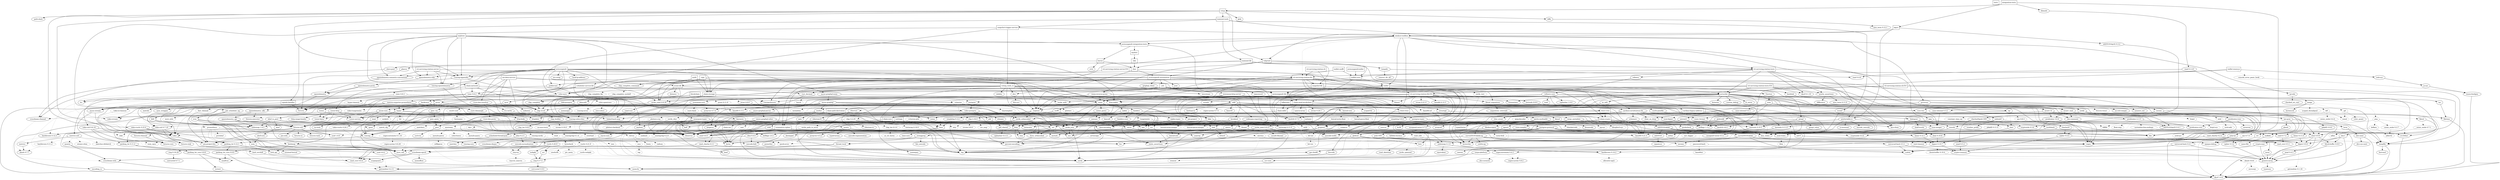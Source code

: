 digraph {
    0 [ label = "tests" shape = box]
    1 [ label = "catalyst-toolbox" shape = box]
    2 [ label = "chain-addr" shape = box]
    3 [ label = "chain-core" shape = box]
    4 [ label = "chain-ser" shape = box]
    5 [ label = "chain-crypto" shape = box]
    6 [ label = "typed-bytes" shape = box]
    7 [ label = "chain-impl-mockchain" shape = box]
    8 [ label = "cardano-legacy-address" shape = box]
    9 [ label = "chain-time" shape = box]
    10 [ label = "chain-vote" shape = box]
    11 [ label = "imhamt" shape = box]
    12 [ label = "sparse-array" shape = box]
    13 [ label = "chain-storage" shape = box]
    14 [ label = "jcli" shape = box]
    15 [ label = "jormungandr-lib" shape = box]
    16 [ label = "jormungandr-automation" shape = box]
    17 [ label = "jortestkit" shape = box]
    18 [ label = "jormungandr-integration-tests" shape = box]
    19 [ label = "hersir" shape = box]
    20 [ label = "thor" shape = box]
    21 [ label = "loki" shape = box]
    22 [ label = "mjolnir" shape = box]
    23 [ label = "snapshot-lib" shape = box]
    24 [ label = "symmetric-cipher" shape = box]
    25 [ label = "vit-servicing-station-lib" shape = box]
    26 [ label = "event-db" shape = box]
    27 [ label = "vit-servicing-station-tests" shape = box]
    28 [ label = "wallet" shape = box]
    29 [ label = "chain-path-derivation" shape = box]
    30 [ label = "hdkeygen" shape = box]
    31 [ label = "chain-network" shape = box]
    32 [ label = "jormungandrwallet" shape = box]
    33 [ label = "wallet-core" shape = box]
    34 [ label = "wallet-wasm-js" shape = box]
    35 [ label = "wallet-uniffi" shape = box]
    36 [ label = "jormungandr" shape = box]
    37 [ label = "explorer" shape = box]
    38 [ label = "settings" shape = box]
    39 [ label = "blockchain" shape = box]
    40 [ label = "vit-servicing-station-cli" shape = box]
    41 [ label = "vit-servicing-station-server" shape = box]
    42 [ label = "iapyx" shape = box]
    43 [ label = "valgrind" shape = box]
    44 [ label = "vitup" shape = box]
    45 [ label = "mainnet-lib" shape = box]
    46 [ label = "mainnet-tools" shape = box]
    47 [ label = "scheduler-service-lib" shape = box]
    48 [ label = "signals-handler" shape = box]
    49 [ label = "snapshot-trigger-service" shape = box]
    50 [ label = "voting_tools_rs" shape = box]
    51 [ label = "integration-tests" shape = box]
    52 [ label = "cat-data-service" shape = box]
    53 [ label = "audit" shape = box]
    54 [ label = "vit-servicing-station-cli-f10" shape = box]
    55 [ label = "vit-servicing-station-lib-f10" shape = box]
    56 [ label = "vit-servicing-station-server-f10" shape = box]
    57 [ label = "vit-servicing-station-tests-f10" shape = box]
    58 [ label = "sign" shape = box]
    59 [ label = "assert_fs" ]
    60 [ label = "bech32 0.8.1" ]
    61 [ label = "clap 4.4.8" ]
    62 [ label = "color-eyre" ]
    63 [ label = "csv" ]
    64 [ label = "fraction" ]
    65 [ label = "futures" ]
    66 [ label = "gag" ]
    67 [ label = "governor" ]
    68 [ label = "graphql_client" ]
    69 [ label = "hex" ]
    70 [ label = "image" ]
    71 [ label = "itertools 0.10.5" ]
    72 [ label = "once_cell" ]
    73 [ label = "qrcode" ]
    74 [ label = "quircs" ]
    75 [ label = "rand 0.8.5" ]
    76 [ label = "rand_chacha 0.3.1" ]
    77 [ label = "rayon" ]
    78 [ label = "regex" ]
    79 [ label = "reqwest" ]
    80 [ label = "rust_decimal" ]
    81 [ label = "serde" ]
    82 [ label = "serde_json" ]
    83 [ label = "serde_yaml 0.9.27" ]
    84 [ label = "sscanf" ]
    85 [ label = "thiserror" ]
    86 [ label = "time" ]
    87 [ label = "tokio" ]
    88 [ label = "tracing" ]
    89 [ label = "tracing-subscriber" ]
    90 [ label = "url" ]
    91 [ label = "cryptoxide 0.4.4" ]
    92 [ label = "proptest" ]
    93 [ label = "quickcheck" ]
    94 [ label = "curve25519-dalek-ng" ]
    95 [ label = "ed25519-bip32 0.4.1" ]
    96 [ label = "ed25519-dalek" ]
    97 [ label = "generic-array" ]
    98 [ label = "rand_core 0.6.4" ]
    99 [ label = "sha2 0.10.8" ]
    100 [ label = "lazy_static" ]
    101 [ label = "strum 0.24.1" ]
    102 [ label = "cbor_event" ]
    103 [ label = "base64 0.21.5" ]
    104 [ label = "const_format" ]
    105 [ label = "criterion" style = dashed]
    106 [ label = "data-pile" ]
    107 [ label = "sled" ]
    108 [ label = "tempfile" ]
    109 [ label = "base64 0.13.1" ]
    110 [ label = "bincode" ]
    111 [ label = "bytes" ]
    112 [ label = "clap_complete" ]
    113 [ label = "gtmpl" ]
    114 [ label = "rpassword" ]
    115 [ label = "serde_yaml 0.8.26" ]
    116 [ label = "http" ]
    117 [ label = "humantime" ]
    118 [ label = "parity-multiaddr" ]
    119 [ label = "serde_with" ]
    120 [ label = "assert_cmd" ]
    121 [ label = "bytesize" ]
    122 [ label = "custom_debug" ]
    123 [ label = "flate2" ]
    124 [ label = "fs_extra" ]
    125 [ label = "json" ]
    126 [ label = "keynesis" ]
    127 [ label = "log" ]
    128 [ label = "netstat2" ]
    129 [ label = "os_info" ]
    130 [ label = "poldercast" ]
    131 [ label = "predicates 2.1.5" ]
    132 [ label = "prost 0.9.0" ]
    133 [ label = "semver" ]
    134 [ label = "sysinfo" ]
    135 [ label = "tar" ]
    136 [ label = "tokio-stream" ]
    137 [ label = "tonic 0.6.2" ]
    138 [ label = "warp" ]
    139 [ label = "zip" ]
    140 [ label = "console" ]
    141 [ label = "dialoguer" ]
    142 [ label = "indicatif" ]
    143 [ label = "sha-1" ]
    144 [ label = "sha2 0.9.9" ]
    145 [ label = "bech32 0.7.3" ]
    146 [ label = "yaml-rust" ]
    147 [ label = "ctrlc" ]
    148 [ label = "slave-pool" ]
    149 [ label = "cocoon" ]
    150 [ label = "dirs" ]
    151 [ label = "serde_test" style = dashed]
    152 [ label = "zeroize" ]
    153 [ label = "diesel" ]
    154 [ label = "diesel_migrations" ]
    155 [ label = "dotenv" ]
    156 [ label = "http-zipkin" ]
    157 [ label = "notify" ]
    158 [ label = "r2d2" ]
    159 [ label = "simplelog 0.8.0" ]
    160 [ label = "tracing-futures" ]
    161 [ label = "bb8" ]
    162 [ label = "bb8-postgres" ]
    163 [ label = "chrono" ]
    164 [ label = "dotenvy" ]
    165 [ label = "tokio-postgres" ]
    166 [ label = "cfg-if 0.1.10" ]
    167 [ label = "dyn-clone" ]
    168 [ label = "fake" ]
    169 [ label = "hyper" ]
    170 [ label = "postgres" ]
    171 [ label = "pretty_assertions" ]
    172 [ label = "rand 0.7.3" ]
    173 [ label = "rand_core 0.5.1" ]
    174 [ label = "refinery" ]
    175 [ label = "hashlink" ]
    176 [ label = "http-body" ]
    177 [ label = "pin-project" ]
    178 [ label = "clear_on_drop" ]
    179 [ label = "console_error_panic_hook" style = dashed]
    180 [ label = "getrandom 0.2.11" ]
    181 [ label = "js-sys" ]
    182 [ label = "wasm-bindgen" ]
    183 [ label = "web-sys" ]
    184 [ label = "uniffi" ]
    185 [ label = "arc-swap" ]
    186 [ label = "jsonrpsee-core" ]
    187 [ label = "jsonrpsee-http-server" ]
    188 [ label = "linked-hash-map" ]
    189 [ label = "local-ip-address" ]
    190 [ label = "lru" ]
    191 [ label = "opentelemetry" ]
    192 [ label = "opentelemetry-otlp" ]
    193 [ label = "opentelemetry-semantic-conventions" ]
    194 [ label = "prometheus" style = dashed]
    195 [ label = "tokio-util 0.6.10" ]
    196 [ label = "tracing-appender" ]
    197 [ label = "tracing-opentelemetry" ]
    198 [ label = "trust-dns-resolver" ]
    199 [ label = "anyhow" ]
    200 [ label = "async-graphql" ]
    201 [ label = "async-graphql-warp" ]
    202 [ label = "futures-channel" ]
    203 [ label = "futures-util" ]
    204 [ label = "ed25519-bip32 0.3.2" ]
    205 [ label = "prettytable-rs" ]
    206 [ label = "warp-reverse-proxy" ]
    207 [ label = "diffy" ]
    208 [ label = "glob" ]
    209 [ label = "path-slash" ]
    210 [ label = "rustls 0.20.9" ]
    211 [ label = "rustls-pemfile" ]
    212 [ label = "tempdir" ]
    213 [ label = "tokio-rustls 0.23.4" ]
    214 [ label = "uuid 0.8.2" ]
    215 [ label = "walkdir" ]
    216 [ label = "cardano-serialization-lib" ]
    217 [ label = "pharos" ]
    218 [ label = "job_scheduler_ng" ]
    219 [ label = "num-traits" ]
    220 [ label = "uuid 1.6.0" ]
    221 [ label = "bytekind" ]
    222 [ label = "cddl" ]
    223 [ label = "ciborium" ]
    224 [ label = "dashmap" ]
    225 [ label = "microtype" ]
    226 [ label = "nonempty" ]
    227 [ label = "validity" ]
    228 [ label = "cfg-if 1.0.0" ]
    229 [ label = "libmath" ]
    230 [ label = "rand_chacha 0.2.2" ]
    231 [ label = "axum" ]
    232 [ label = "metrics" ]
    233 [ label = "metrics-exporter-prometheus" ]
    234 [ label = "tower-http" ]
    235 [ label = "clap_complete_command" ]
    236 [ label = "base64 0.12.3" ]
    237 [ label = "structopt" ]
    238 [ label = "itertools 0.9.0" ]
    239 [ label = "strum 0.21.0" ]
    240 [ label = "anstyle" ]
    241 [ label = "doc-comment" ]
    242 [ label = "globwalk" ]
    243 [ label = "predicates 3.0.4" ]
    244 [ label = "predicates-core" ]
    245 [ label = "predicates-tree" ]
    246 [ label = "clap_builder" ]
    247 [ label = "backtrace" ]
    248 [ label = "color-spantrace" style = dashed]
    249 [ label = "eyre" ]
    250 [ label = "indenter" ]
    251 [ label = "owo-colors" ]
    252 [ label = "tracing-error" style = dashed]
    253 [ label = "csv-core" ]
    254 [ label = "itoa" ]
    255 [ label = "ryu" ]
    256 [ label = "num" ]
    257 [ label = "futures-core" ]
    258 [ label = "futures-executor" ]
    259 [ label = "futures-io" ]
    260 [ label = "futures-sink" ]
    261 [ label = "futures-task" ]
    262 [ label = "filedescriptor" ]
    263 [ label = "futures-timer" style = dashed]
    264 [ label = "no-std-compat" ]
    265 [ label = "nonzero_ext" ]
    266 [ label = "parking_lot 0.12.1" ]
    267 [ label = "smallvec" ]
    268 [ label = "bytemuck" ]
    269 [ label = "byteorder" ]
    270 [ label = "color_quant" ]
    271 [ label = "gif" style = dashed]
    272 [ label = "jpeg-decoder" style = dashed]
    273 [ label = "num-iter" ]
    274 [ label = "num-rational 0.3.2" ]
    275 [ label = "png" style = dashed]
    276 [ label = "scoped_threadpool" style = dashed]
    277 [ label = "tiff" style = dashed]
    278 [ label = "either" ]
    279 [ label = "checked_int_cast" ]
    280 [ label = "ppv-lite86" ]
    281 [ label = "rayon-core" ]
    282 [ label = "aho-corasick" ]
    283 [ label = "memchr" ]
    284 [ label = "regex-automata 0.4.3" ]
    285 [ label = "regex-syntax 0.8.2" ]
    286 [ label = "serde_urlencoded" ]
    287 [ label = "tower-service" ]
    288 [ label = "arrayvec 0.7.4" ]
    289 [ label = "borsh" style = dashed]
    290 [ label = "rkyv" style = dashed]
    291 [ label = "indexmap 2.1.0" ]
    292 [ label = "unsafe-libyaml" ]
    293 [ label = "deranged" ]
    294 [ label = "powerfmt" ]
    295 [ label = "time-core" ]
    296 [ label = "mio" style = dashed]
    297 [ label = "num_cpus" style = dashed]
    298 [ label = "pin-project-lite" ]
    299 [ label = "tracing-core" ]
    300 [ label = "matchers" style = dashed]
    301 [ label = "nu-ansi-term" style = dashed]
    302 [ label = "sharded-slab" style = dashed]
    303 [ label = "thread_local" ]
    304 [ label = "tracing-log 0.2.0" style = dashed]
    305 [ label = "tracing-serde" style = dashed]
    306 [ label = "form_urlencoded" ]
    307 [ label = "idna 0.4.0" ]
    308 [ label = "percent-encoding" ]
    309 [ label = "bit-set" style = dashed]
    310 [ label = "bit-vec" style = dashed]
    311 [ label = "bitflags 2.4.1" ]
    312 [ label = "rand_xorshift" ]
    313 [ label = "rusty-fork" style = dashed]
    314 [ label = "unarray" ]
    315 [ label = "env_logger" style = dashed]
    316 [ label = "digest 0.9.0" ]
    317 [ label = "subtle-ng" ]
    318 [ label = "curve25519-dalek" ]
    319 [ label = "ed25519" ]
    320 [ label = "typenum" ]
    321 [ label = "digest 0.10.7" ]
    322 [ label = "atty" style = dashed]
    323 [ label = "cast" style = dashed]
    324 [ label = "clap 2.34.0" ]
    325 [ label = "criterion-plot" style = dashed]
    326 [ label = "oorandom" style = dashed]
    327 [ label = "plotters" style = dashed]
    328 [ label = "serde_cbor" style = dashed]
    329 [ label = "tinytemplate" style = dashed]
    330 [ label = "memmap2" ]
    331 [ label = "crc32fast" ]
    332 [ label = "crossbeam-epoch" ]
    333 [ label = "crossbeam-utils" ]
    334 [ label = "fxhash" ]
    335 [ label = "libc" ]
    336 [ label = "parking_lot 0.11.2" ]
    337 [ label = "fastrand" ]
    338 [ label = "gtmpl_value" ]
    339 [ label = "indexmap 1.9.3" ]
    340 [ label = "fnv" ]
    341 [ label = "arrayref" ]
    342 [ label = "bs58" ]
    343 [ label = "data-encoding" ]
    344 [ label = "multihash" ]
    345 [ label = "static_assertions" ]
    346 [ label = "unsigned-varint 0.7.2" ]
    347 [ label = "bstr" ]
    348 [ label = "wait-timeout" ]
    349 [ label = "miniz_oxide 0.7.1" style = dashed]
    350 [ label = "cryptoxide 0.3.6" ]
    351 [ label = "bitflags 1.3.2" ]
    352 [ label = "difflib" style = dashed]
    353 [ label = "float-cmp" style = dashed]
    354 [ label = "normalize-line-endings" style = dashed]
    355 [ label = "filetime" ]
    356 [ label = "tokio-util 0.7.10" ]
    357 [ label = "async-stream" ]
    358 [ label = "h2" style = dashed]
    359 [ label = "hyper-timeout" style = dashed]
    360 [ label = "tower" ]
    361 [ label = "tower-layer" ]
    362 [ label = "headers" ]
    363 [ label = "mime" ]
    364 [ label = "mime_guess" ]
    365 [ label = "multer" ]
    366 [ label = "scoped-tls" ]
    367 [ label = "tokio-rustls 0.24.1" style = dashed]
    368 [ label = "tokio-tungstenite" style = dashed]
    369 [ label = "aes 0.8.3" style = dashed]
    370 [ label = "bzip2" style = dashed]
    371 [ label = "constant_time_eq" style = dashed]
    372 [ label = "hmac 0.12.1" ]
    373 [ label = "pbkdf2 0.11.0" style = dashed]
    374 [ label = "sha1" ]
    375 [ label = "zstd" style = dashed]
    376 [ label = "unicode-width" ]
    377 [ label = "shell-words" ]
    378 [ label = "number_prefix" ]
    379 [ label = "block-buffer 0.9.0" ]
    380 [ label = "opaque-debug" ]
    381 [ label = "crossbeam-channel" ]
    382 [ label = "aes-gcm" ]
    383 [ label = "chacha20poly1305" ]
    384 [ label = "hmac 0.11.0" ]
    385 [ label = "pbkdf2 0.9.0" ]
    386 [ label = "dirs-sys" ]
    387 [ label = "libsqlite3-sys" style = dashed]
    388 [ label = "pq-sys" style = dashed]
    389 [ label = "migrations_internals" ]
    390 [ label = "zipkin" ]
    391 [ label = "scheduled-thread-pool" ]
    392 [ label = "termcolor" ]
    393 [ label = "fallible-iterator" ]
    394 [ label = "phf" ]
    395 [ label = "postgres-protocol" ]
    396 [ label = "postgres-types" ]
    397 [ label = "whoami" ]
    398 [ label = "deunicode" ]
    399 [ label = "url-escape" style = dashed]
    400 [ label = "httparse" ]
    401 [ label = "httpdate" ]
    402 [ label = "socket2" style = dashed]
    403 [ label = "want" ]
    404 [ label = "ansi_term 0.11.0" ]
    405 [ label = "difference" ]
    406 [ label = "getrandom 0.1.16" style = dashed]
    407 [ label = "refinery-core" ]
    408 [ label = "hashbrown 0.14.2" ]
    409 [ label = "camino" ]
    410 [ label = "cargo_metadata" ]
    411 [ label = "beef" ]
    412 [ label = "jsonrpsee-types" ]
    413 [ label = "rustc-hash" style = dashed]
    414 [ label = "globset" ]
    415 [ label = "unicase" ]
    416 [ label = "hashbrown 0.12.3" ]
    417 [ label = "opentelemetry_api" ]
    418 [ label = "opentelemetry_sdk" ]
    419 [ label = "opentelemetry-proto" ]
    420 [ label = "prost 0.11.9" style = dashed]
    421 [ label = "tonic 0.8.3" style = dashed]
    422 [ label = "protobuf" style = dashed]
    423 [ label = "slab" style = dashed]
    424 [ label = "tracing-log 0.1.4" style = dashed]
    425 [ label = "lru-cache" ]
    426 [ label = "resolv-conf" style = dashed]
    427 [ label = "trust-dns-proto" ]
    428 [ label = "async-graphql-parser" ]
    429 [ label = "async-graphql-value" ]
    430 [ label = "fast_chemail" style = dashed]
    431 [ label = "pin-utils" ]
    432 [ label = "encode_unicode" ]
    433 [ label = "is-terminal" ]
    434 [ label = "term" ]
    435 [ label = "ansi_term 0.12.1" ]
    436 [ label = "ring 0.16.20" ]
    437 [ label = "sct" ]
    438 [ label = "webpki" ]
    439 [ label = "rand 0.4.6" ]
    440 [ label = "remove_dir_all" ]
    441 [ label = "same-file" ]
    442 [ label = "num-bigint" ]
    443 [ label = "num-integer" ]
    444 [ label = "schemars" ]
    445 [ label = "cron" ]
    446 [ label = "libm" style = dashed]
    447 [ label = "abnf_to_pest" ]
    448 [ label = "base16" ]
    449 [ label = "base64-url" style = dashed]
    450 [ label = "clap 3.2.25" style = dashed]
    451 [ label = "codespan-reporting" ]
    452 [ label = "hexf-parse" ]
    453 [ label = "itertools 0.11.0" ]
    454 [ label = "lexical-core" ]
    455 [ label = "pest_meta" ]
    456 [ label = "pest_vm" ]
    457 [ label = "regex-syntax 0.7.5" style = dashed]
    458 [ label = "simplelog 0.12.1" ]
    459 [ label = "uriparse" style = dashed]
    460 [ label = "ciborium-io" ]
    461 [ label = "ciborium-ll" ]
    462 [ label = "lock_api" ]
    463 [ label = "parking_lot_core 0.9.9" ]
    464 [ label = "secrecy" style = dashed]
    465 [ label = "rand 0.3.23" ]
    466 [ label = "axum-core" ]
    467 [ label = "matchit" ]
    468 [ label = "serde_path_to_error" style = dashed]
    469 [ label = "sync_wrapper" ]
    470 [ label = "ahash 0.7.7" ]
    471 [ label = "ipnet" ]
    472 [ label = "metrics-util" ]
    473 [ label = "quanta" ]
    474 [ label = "http-range-header" ]
    475 [ label = "clap_complete_fig" style = dashed]
    476 [ label = "clap_complete_nushell" style = dashed]
    477 [ label = "ignore" ]
    478 [ label = "termtree" ]
    479 [ label = "anstream" style = dashed]
    480 [ label = "clap_lex 0.6.0" ]
    481 [ label = "strsim 0.10.0" style = dashed]
    482 [ label = "rustc-demangle" ]
    483 [ label = "num-complex" ]
    484 [ label = "num-rational 0.4.1" ]
    485 [ label = "weezl" style = dashed]
    486 [ label = "deflate" style = dashed]
    487 [ label = "miniz_oxide 0.3.7" style = dashed]
    488 [ label = "miniz_oxide 0.4.4" style = dashed]
    489 [ label = "crossbeam-deque" ]
    490 [ label = "bitvec" style = dashed]
    491 [ label = "bytecheck" style = dashed]
    492 [ label = "ptr_meta" style = dashed]
    493 [ label = "rend" style = dashed]
    494 [ label = "seahash" style = dashed]
    495 [ label = "tinyvec" ]
    496 [ label = "equivalent" ]
    497 [ label = "regex-automata 0.1.10" style = dashed]
    498 [ label = "overload" style = dashed]
    499 [ label = "unicode-bidi" ]
    500 [ label = "unicode-normalization" ]
    501 [ label = "quick-error" style = dashed]
    502 [ label = "subtle" ]
    503 [ label = "signature" ]
    504 [ label = "block-buffer 0.10.4" style = dashed]
    505 [ label = "crypto-common" ]
    506 [ label = "strsim 0.8.0" style = dashed]
    507 [ label = "textwrap 0.11.0" ]
    508 [ label = "vec_map" style = dashed]
    509 [ label = "plotters-backend" style = dashed]
    510 [ label = "plotters-svg" style = dashed]
    511 [ label = "half" ]
    512 [ label = "memoffset" ]
    513 [ label = "scopeguard" ]
    514 [ label = "instant" ]
    515 [ label = "parking_lot_core 0.8.6" ]
    516 [ label = "unsigned-varint 0.5.1" ]
    517 [ label = "adler" style = dashed]
    518 [ label = "tokio-io-timeout" style = dashed]
    519 [ label = "headers-core" ]
    520 [ label = "encoding_rs" ]
    521 [ label = "spin" ]
    522 [ label = "rustls 0.21.9" style = dashed]
    523 [ label = "tungstenite" style = dashed]
    524 [ label = "cipher 0.4.4" ]
    525 [ label = "bzip2-sys" style = dashed]
    526 [ label = "password-hash" style = dashed]
    527 [ label = "zstd-safe" style = dashed]
    528 [ label = "aead 0.4.3" ]
    529 [ label = "aes 0.7.5" style = dashed]
    530 [ label = "cipher 0.3.0" ]
    531 [ label = "ctr" ]
    532 [ label = "ghash" ]
    533 [ label = "aead 0.5.2" ]
    534 [ label = "chacha20" ]
    535 [ label = "poly1305" ]
    536 [ label = "crypto-mac" ]
    537 [ label = "lazycell" ]
    538 [ label = "zipkin-types" ]
    539 [ label = "phf_shared" ]
    540 [ label = "md-5" ]
    541 [ label = "stringprep" ]
    542 [ label = "try-lock" ]
    543 [ label = "siphasher 1.0.0" ]
    544 [ label = "toml" ]
    545 [ label = "ahash 0.8.6" style = dashed]
    546 [ label = "allocator-api2" style = dashed]
    547 [ label = "cargo-platform" ]
    548 [ label = "hostname" style = dashed]
    549 [ label = "idna 0.2.3" ]
    550 [ label = "pest" ]
    551 [ label = "ascii_utils" style = dashed]
    552 [ label = "dirs-next" ]
    553 [ label = "untrusted 0.7.1" ]
    554 [ label = "ring 0.17.5" ]
    555 [ label = "untrusted 0.9.0" ]
    556 [ label = "nom" ]
    557 [ label = "abnf" ]
    558 [ label = "pretty" ]
    559 [ label = "clap_lex 0.2.4" style = dashed]
    560 [ label = "textwrap 0.16.0" style = dashed]
    561 [ label = "lexical-parse-float" style = dashed]
    562 [ label = "lexical-parse-integer" style = dashed]
    563 [ label = "lexical-util" ]
    564 [ label = "lexical-write-float" style = dashed]
    565 [ label = "lexical-write-integer" style = dashed]
    566 [ label = "atomic-shim" style = dashed]
    567 [ label = "hashbrown 0.11.2" style = dashed]
    568 [ label = "sketches-ddsketch" style = dashed]
    569 [ label = "anstyle-parse" style = dashed]
    570 [ label = "anstyle-query" style = dashed]
    571 [ label = "colorchoice" style = dashed]
    572 [ label = "utf8parse" style = dashed]
    573 [ label = "adler32" style = dashed]
    574 [ label = "funty" style = dashed]
    575 [ label = "radium" style = dashed]
    576 [ label = "tap" style = dashed]
    577 [ label = "wyz" style = dashed]
    578 [ label = "simdutf8" style = dashed]
    579 [ label = "tinyvec_macros" style = dashed]
    580 [ label = "regex-syntax 0.6.29" style = dashed]
    581 [ label = "rustls-webpki" style = dashed]
    582 [ label = "utf-8" style = dashed]
    583 [ label = "inout" ]
    584 [ label = "base64ct" style = dashed]
    585 [ label = "zstd-sys" style = dashed]
    586 [ label = "polyval" ]
    587 [ label = "universal-hash 0.5.1" ]
    588 [ label = "siphasher 0.3.11" ]
    589 [ label = "finl_unicode" ]
    590 [ label = "serde_spanned" ]
    591 [ label = "toml_datetime" ]
    592 [ label = "toml_edit" style = dashed]
    593 [ label = "zerocopy" style = dashed]
    594 [ label = "match_cfg" style = dashed]
    595 [ label = "matches" ]
    596 [ label = "ucd-trie" ]
    597 [ label = "dirs-sys-next" ]
    598 [ label = "minimal-lexical" ]
    599 [ label = "abnf-core" ]
    600 [ label = "arrayvec 0.5.2" ]
    601 [ label = "typed-arena" ]
    602 [ label = "unicode-segmentation" ]
    603 [ label = "os_str_bytes" style = dashed]
    604 [ label = "universal-hash 0.4.1" ]
    605 [ label = "winnow" style = dashed]
    1 -> 62 [ ]
    1 -> 66 [ ]
    1 -> 67 [ ]
    1 -> 18 [ ]
    1 -> 73 [ ]
    1 -> 74 [ ]
    1 -> 84 [ ]
    1 -> 24 [ ]
    1 -> 25 [ style = dotted]
    1 -> 28 [ ]
    2 -> 3 [ ]
    2 -> 5 [ ]
    3 -> 4 [ ]
    4 -> 85 [ ]
    5 -> 60 [ ]
    5 -> 94 [ ]
    5 -> 95 [ ]
    5 -> 96 [ ]
    5 -> 69 [ ]
    5 -> 92 [ style = dotted]
    5 -> 93 [ style = dotted]
    5 -> 77 [ ]
    5 -> 99 [ ]
    5 -> 6 [ ]
    7 -> 8 [ ]
    7 -> 2 [ ]
    7 -> 9 [ ]
    7 -> 10 [ ]
    7 -> 11 [ ]
    7 -> 12 [ ]
    7 -> 101 [ ]
    7 -> 88 [ ]
    8 -> 102 [ ]
    8 -> 95 [ ]
    9 -> 3 [ ]
    9 -> 92 [ style = dotted]
    9 -> 93 [ style = dotted]
    10 -> 103 [ ]
    10 -> 3 [ ]
    10 -> 5 [ ]
    10 -> 104 [ ]
    11 -> 92 [ style = dotted]
    11 -> 85 [ ]
    13 -> 105 [ style = dotted]
    13 -> 106 [ ]
    13 -> 98 [ style = dotted]
    13 -> 107 [ ]
    13 -> 108 [ style = dotted]
    13 -> 85 [ ]
    14 -> 110 [ ]
    14 -> 112 [ ]
    14 -> 113 [ ]
    14 -> 15 [ ]
    14 -> 79 [ ]
    14 -> 114 [ ]
    14 -> 115 [ ]
    15 -> 7 [ ]
    15 -> 116 [ ]
    15 -> 117 [ ]
    15 -> 118 [ ]
    15 -> 119 [ ]
    16 -> 120 [ ]
    16 -> 13 [ ]
    16 -> 68 [ ]
    16 -> 14 [ ]
    16 -> 17 [ ]
    16 -> 125 [ ]
    16 -> 128 [ ]
    16 -> 130 [ ]
    16 -> 137 [ ]
    16 -> 89 [ ]
    17 -> 59 [ ]
    17 -> 109 [ ]
    17 -> 60 [ ]
    17 -> 121 [ ]
    17 -> 63 [ ]
    17 -> 122 [ ]
    17 -> 141 [ ]
    17 -> 124 [ ]
    17 -> 69 [ ]
    17 -> 117 [ ]
    17 -> 142 [ ]
    17 -> 129 [ ]
    17 -> 131 [ ]
    17 -> 79 [ ]
    17 -> 133 [ ]
    17 -> 115 [ ]
    17 -> 143 [ ]
    17 -> 144 [ ]
    17 -> 134 [ ]
    17 -> 135 [ ]
    17 -> 138 [ ]
    17 -> 139 [ ]
    18 -> 145 [ ]
    18 -> 19 [ ]
    18 -> 22 [ ]
    19 -> 147 [ ]
    19 -> 148 [ ]
    19 -> 20 [ ]
    20 -> 149 [ ]
    20 -> 150 [ ]
    20 -> 16 [ ]
    21 -> 20 [ ]
    22 -> 21 [ ]
    23 -> 64 [ ]
    23 -> 15 [ ]
    23 -> 79 [ ]
    23 -> 80 [ ]
    23 -> 151 [ style = dotted]
    23 -> 83 [ ]
    24 -> 91 [ ]
    24 -> 75 [ ]
    24 -> 85 [ ]
    24 -> 152 [ ]
    25 -> 61 [ ]
    25 -> 154 [ ]
    25 -> 155 [ ]
    25 -> 26 [ ]
    25 -> 156 [ ]
    25 -> 71 [ ]
    25 -> 157 [ ]
    25 -> 159 [ ]
    25 -> 23 [ ]
    25 -> 160 [ ]
    25 -> 89 [ ]
    25 -> 138 [ ]
    26 -> 162 [ ]
    26 -> 164 [ ]
    26 -> 80 [ ]
    26 -> 85 [ ]
    27 -> 120 [ ]
    27 -> 166 [ ]
    27 -> 167 [ ]
    27 -> 168 [ ]
    27 -> 17 [ ]
    27 -> 171 [ ]
    27 -> 174 [ ]
    27 -> 25 [ ]
    28 -> 175 [ ]
    28 -> 30 [ ]
    28 -> 71 [ ]
    28 -> 15 [ ]
    29 -> 85 [ ]
    30 -> 8 [ ]
    30 -> 2 [ ]
    30 -> 29 [ ]
    31 -> 5 [ ]
    31 -> 65 [ ]
    31 -> 85 [ ]
    31 -> 137 [ ]
    32 -> 33 [ ]
    33 -> 145 [ ]
    33 -> 24 [ ]
    33 -> 28 [ ]
    34 -> 178 [ ]
    34 -> 179 [ style = dotted]
    34 -> 33 [ ]
    34 -> 183 [ ]
    35 -> 184 [ ]
    35 -> 33 [ ]
    36 -> 185 [ ]
    36 -> 31 [ ]
    36 -> 13 [ ]
    36 -> 61 [ ]
    36 -> 156 [ ]
    36 -> 15 [ ]
    36 -> 187 [ ]
    36 -> 189 [ ]
    36 -> 192 [ ]
    36 -> 193 [ ]
    36 -> 130 [ ]
    36 -> 194 [ style = dotted]
    36 -> 79 [ ]
    36 -> 115 [ ]
    36 -> 196 [ ]
    36 -> 197 [ ]
    36 -> 198 [ ]
    36 -> 138 [ ]
    37 -> 199 [ ]
    37 -> 201 [ ]
    37 -> 31 [ ]
    37 -> 156 [ ]
    37 -> 18 [ ]
    37 -> 192 [ ]
    37 -> 193 [ ]
    37 -> 196 [ ]
    37 -> 197 [ ]
    38 -> 107 [ ]
    38 -> 85 [ ]
    39 -> 7 [ ]
    39 -> 190 [ ]
    40 -> 63 [ ]
    40 -> 25 [ ]
    41 -> 192 [ ]
    41 -> 193 [ ]
    41 -> 196 [ ]
    41 -> 197 [ ]
    41 -> 25 [ ]
    42 -> 1 [ ]
    42 -> 204 [ ]
    42 -> 205 [ ]
    42 -> 43 [ ]
    43 -> 16 [ ]
    43 -> 27 [ ]
    43 -> 33 [ ]
    43 -> 206 [ ]
    44 -> 207 [ ]
    44 -> 208 [ ]
    44 -> 46 [ ]
    44 -> 209 [ ]
    44 -> 213 [ ]
    44 -> 196 [ ]
    44 -> 214 [ ]
    44 -> 43 [ ]
    45 -> 216 [ ]
    45 -> 217 [ ]
    45 -> 23 [ ]
    45 -> 212 [ ]
    45 -> 20 [ ]
    46 -> 218 [ ]
    46 -> 45 [ ]
    46 -> 205 [ ]
    46 -> 49 [ ]
    46 -> 27 [ ]
    47 -> 163 [ ]
    47 -> 61 [ ]
    47 -> 65 [ ]
    47 -> 17 [ ]
    47 -> 220 [ ]
    48 -> 65 [ ]
    48 -> 87 [ ]
    49 -> 1 [ ]
    49 -> 47 [ ]
    49 -> 48 [ ]
    49 -> 50 [ ]
    50 -> 221 [ ]
    50 -> 216 [ ]
    50 -> 222 [ ]
    50 -> 61 [ ]
    50 -> 62 [ ]
    50 -> 224 [ ]
    50 -> 150 [ ]
    50 -> 225 [ ]
    50 -> 226 [ ]
    50 -> 92 [ ]
    50 -> 77 [ ]
    50 -> 80 [ ]
    50 -> 227 [ ]
    51 -> 42 [ ]
    51 -> 229 [ ]
    51 -> 230 [ ]
    51 -> 44 [ ]
    52 -> 231 [ ]
    52 -> 61 [ ]
    52 -> 26 [ ]
    52 -> 233 [ ]
    52 -> 119 [ ]
    52 -> 234 [ ]
    52 -> 89 [ ]
    53 -> 13 [ ]
    53 -> 235 [ ]
    53 -> 62 [ ]
    53 -> 115 [ ]
    53 -> 28 [ ]
    54 -> 63 [ ]
    54 -> 172 [ ]
    54 -> 108 [ ]
    54 -> 55 [ ]
    55 -> 236 [ ]
    55 -> 154 [ ]
    55 -> 155 [ ]
    55 -> 156 [ ]
    55 -> 238 [ ]
    55 -> 157 [ ]
    55 -> 159 [ ]
    55 -> 237 [ ]
    55 -> 239 [ ]
    55 -> 160 [ ]
    55 -> 89 [ ]
    55 -> 138 [ ]
    56 -> 196 [ ]
    56 -> 55 [ ]
    57 -> 120 [ ]
    57 -> 166 [ ]
    57 -> 7 [ ]
    57 -> 167 [ ]
    57 -> 168 [ ]
    57 -> 17 [ ]
    57 -> 171 [ ]
    57 -> 55 [ ]
    58 -> 13 [ ]
    58 -> 235 [ ]
    58 -> 62 [ ]
    58 -> 15 [ ]
    58 -> 79 [ ]
    58 -> 115 [ ]
    59 -> 241 [ ]
    59 -> 242 [ ]
    59 -> 243 [ ]
    59 -> 245 [ ]
    59 -> 108 [ ]
    61 -> 246 [ ]
    62 -> 247 [ ]
    62 -> 248 [ style = dotted]
    62 -> 249 [ ]
    63 -> 253 [ ]
    63 -> 254 [ ]
    63 -> 255 [ ]
    63 -> 81 [ ]
    64 -> 100 [ style = dotted]
    64 -> 256 [ ]
    65 -> 258 [ style = dotted]
    66 -> 262 [ ]
    66 -> 108 [ ]
    67 -> 65 [ style = dotted]
    67 -> 263 [ style = dotted]
    67 -> 264 [ ]
    67 -> 265 [ ]
    67 -> 266 [ ]
    67 -> 75 [ style = dotted]
    68 -> 82 [ ]
    70 -> 268 [ ]
    70 -> 271 [ style = dotted]
    70 -> 273 [ ]
    70 -> 274 [ ]
    70 -> 275 [ style = dotted]
    70 -> 276 [ style = dotted]
    70 -> 277 [ style = dotted]
    71 -> 278 [ ]
    73 -> 279 [ ]
    73 -> 70 [ style = dotted]
    74 -> 219 [ ]
    74 -> 85 [ ]
    75 -> 76 [ style = dotted]
    76 -> 280 [ ]
    76 -> 98 [ ]
    77 -> 278 [ ]
    77 -> 281 [ ]
    78 -> 284 [ ]
    79 -> 103 [ ]
    79 -> 203 [ ]
    79 -> 116 [ ]
    79 -> 82 [ style = dotted]
    79 -> 286 [ ]
    79 -> 287 [ ]
    79 -> 90 [ ]
    80 -> 288 [ ]
    80 -> 289 [ style = dotted]
    80 -> 170 [ style = dotted]
    80 -> 290 [ style = dotted]
    82 -> 254 [ ]
    82 -> 255 [ ]
    82 -> 81 [ ]
    83 -> 291 [ ]
    83 -> 254 [ ]
    83 -> 255 [ ]
    83 -> 81 [ ]
    83 -> 292 [ ]
    84 -> 104 [ ]
    84 -> 100 [ ]
    84 -> 78 [ ]
    86 -> 293 [ ]
    86 -> 254 [ style = dotted]
    86 -> 295 [ ]
    87 -> 111 [ style = dotted]
    87 -> 296 [ style = dotted]
    87 -> 297 [ style = dotted]
    87 -> 266 [ style = dotted]
    87 -> 298 [ ]
    88 -> 127 [ style = dotted]
    88 -> 298 [ ]
    88 -> 299 [ ]
    89 -> 300 [ style = dotted]
    89 -> 301 [ style = dotted]
    89 -> 78 [ style = dotted]
    89 -> 82 [ style = dotted]
    89 -> 302 [ style = dotted]
    89 -> 267 [ style = dotted]
    89 -> 303 [ style = dotted]
    89 -> 86 [ style = dotted]
    89 -> 88 [ style = dotted]
    89 -> 304 [ style = dotted]
    89 -> 305 [ style = dotted]
    90 -> 306 [ ]
    90 -> 307 [ ]
    90 -> 81 [ style = dotted]
    92 -> 309 [ style = dotted]
    92 -> 311 [ ]
    92 -> 100 [ style = dotted]
    92 -> 219 [ ]
    92 -> 75 [ ]
    92 -> 312 [ ]
    92 -> 285 [ style = dotted]
    92 -> 313 [ style = dotted]
    92 -> 314 [ ]
    93 -> 315 [ style = dotted]
    93 -> 172 [ ]
    94 -> 269 [ ]
    94 -> 316 [ ]
    94 -> 98 [ ]
    94 -> 317 [ ]
    94 -> 152 [ ]
    95 -> 91 [ ]
    96 -> 318 [ ]
    96 -> 319 [ ]
    96 -> 172 [ style = dotted]
    96 -> 81 [ style = dotted]
    96 -> 144 [ ]
    97 -> 320 [ ]
    98 -> 180 [ style = dotted]
    99 -> 321 [ ]
    105 -> 324 [ style = dashed]
    105 -> 325 [ style = dashed]
    105 -> 63 [ style = dashed]
    105 -> 65 [ style = dotted]
    105 -> 100 [ style = dashed]
    105 -> 326 [ style = dashed]
    105 -> 327 [ style = dashed]
    105 -> 77 [ style = dashed]
    105 -> 78 [ style = dashed]
    105 -> 328 [ style = dashed]
    105 -> 329 [ style = dashed]
    105 -> 87 [ style = dotted]
    105 -> 215 [ style = dashed]
    106 -> 330 [ ]
    107 -> 331 [ ]
    107 -> 332 [ ]
    107 -> 334 [ ]
    107 -> 335 [ ]
    107 -> 127 [ ]
    107 -> 336 [ ]
    108 -> 228 [ ]
    108 -> 337 [ ]
    110 -> 81 [ ]
    111 -> 81 [ style = dotted]
    112 -> 61 [ ]
    113 -> 338 [ ]
    113 -> 71 [ ]
    113 -> 100 [ ]
    113 -> 308 [ ]
    114 -> 82 [ ]
    115 -> 339 [ ]
    115 -> 255 [ ]
    115 -> 146 [ ]
    116 -> 111 [ ]
    116 -> 340 [ ]
    116 -> 254 [ ]
    118 -> 341 [ ]
    118 -> 342 [ ]
    118 -> 269 [ ]
    118 -> 343 [ ]
    118 -> 344 [ ]
    118 -> 345 [ ]
    118 -> 346 [ ]
    118 -> 90 [ style = dotted]
    119 -> 109 [ style = dotted]
    119 -> 163 [ style = dotted]
    119 -> 69 [ style = dotted]
    119 -> 339 [ style = dotted]
    119 -> 82 [ style = dotted]
    119 -> 86 [ style = dotted]
    120 -> 347 [ ]
    120 -> 241 [ ]
    120 -> 243 [ ]
    120 -> 245 [ ]
    120 -> 348 [ ]
    123 -> 331 [ ]
    123 -> 349 [ style = dotted]
    126 -> 350 [ ]
    126 -> 69 [ ]
    126 -> 76 [ ]
    126 -> 85 [ ]
    127 -> 81 [ style = dotted]
    128 -> 351 [ ]
    128 -> 335 [ ]
    128 -> 85 [ ]
    129 -> 127 [ ]
    130 -> 126 [ ]
    130 -> 190 [ ]
    131 -> 352 [ style = dotted]
    131 -> 353 [ style = dotted]
    131 -> 71 [ ]
    131 -> 354 [ style = dotted]
    131 -> 244 [ ]
    131 -> 78 [ style = dotted]
    132 -> 111 [ ]
    133 -> 81 [ style = dotted]
    134 -> 77 [ style = dotted]
    135 -> 355 [ ]
    136 -> 356 [ style = dotted]
    137 -> 357 [ ]
    137 -> 109 [ ]
    137 -> 359 [ style = dotted]
    137 -> 308 [ ]
    137 -> 132 [ style = dotted]
    137 -> 136 [ ]
    137 -> 195 [ ]
    137 -> 360 [ style = dotted]
    137 -> 160 [ style = dotted]
    138 -> 362 [ ]
    138 -> 169 [ ]
    138 -> 364 [ ]
    138 -> 365 [ style = dotted]
    138 -> 177 [ ]
    138 -> 211 [ ]
    138 -> 366 [ ]
    138 -> 82 [ ]
    138 -> 286 [ ]
    138 -> 367 [ style = dotted]
    138 -> 136 [ ]
    138 -> 368 [ style = dotted]
    139 -> 369 [ style = dotted]
    139 -> 269 [ ]
    139 -> 370 [ style = dotted]
    139 -> 371 [ style = dotted]
    139 -> 123 [ style = dotted]
    139 -> 373 [ style = dotted]
    139 -> 374 [ style = dotted]
    139 -> 86 [ style = dotted]
    139 -> 375 [ style = dotted]
    140 -> 100 [ ]
    140 -> 335 [ ]
    140 -> 376 [ style = dotted]
    141 -> 140 [ ]
    141 -> 377 [ ]
    141 -> 108 [ style = dotted]
    141 -> 152 [ style = dotted]
    142 -> 140 [ ]
    142 -> 378 [ ]
    142 -> 78 [ ]
    143 -> 379 [ ]
    143 -> 228 [ ]
    143 -> 316 [ ]
    143 -> 380 [ ]
    144 -> 379 [ ]
    144 -> 228 [ ]
    144 -> 316 [ ]
    144 -> 380 [ ]
    146 -> 188 [ ]
    148 -> 381 [ ]
    149 -> 382 [ ]
    149 -> 383 [ ]
    149 -> 385 [ ]
    149 -> 75 [ ]
    150 -> 386 [ ]
    151 -> 81 [ style = dashed]
    153 -> 351 [ style = dotted]
    153 -> 269 [ ]
    153 -> 163 [ style = dotted]
    153 -> 387 [ style = dotted]
    153 -> 388 [ style = dotted]
    153 -> 158 [ style = dotted]
    153 -> 82 [ style = dotted]
    154 -> 389 [ ]
    156 -> 116 [ ]
    156 -> 390 [ ]
    157 -> 351 [ ]
    157 -> 381 [ style = dotted]
    157 -> 355 [ ]
    157 -> 335 [ ]
    157 -> 215 [ ]
    158 -> 127 [ ]
    158 -> 391 [ ]
    159 -> 163 [ ]
    159 -> 127 [ ]
    159 -> 392 [ style = dotted]
    160 -> 177 [ style = dotted]
    160 -> 88 [ ]
    161 -> 203 [ ]
    161 -> 87 [ ]
    162 -> 161 [ ]
    162 -> 165 [ ]
    163 -> 219 [ ]
    163 -> 81 [ style = dotted]
    165 -> 203 [ ]
    165 -> 308 [ ]
    165 -> 394 [ ]
    165 -> 396 [ ]
    165 -> 356 [ ]
    165 -> 397 [ ]
    168 -> 163 [ style = dotted]
    168 -> 398 [ ]
    168 -> 116 [ style = dotted]
    168 -> 75 [ ]
    168 -> 399 [ style = dotted]
    169 -> 358 [ style = dotted]
    169 -> 176 [ ]
    169 -> 400 [ ]
    169 -> 401 [ ]
    169 -> 402 [ style = dotted]
    169 -> 287 [ ]
    169 -> 403 [ ]
    170 -> 165 [ ]
    171 -> 404 [ ]
    171 -> 405 [ ]
    172 -> 173 [ ]
    173 -> 406 [ style = dotted]
    174 -> 407 [ ]
    175 -> 408 [ ]
    176 -> 116 [ ]
    176 -> 298 [ ]
    179 -> 182 [ style = dashed]
    180 -> 228 [ ]
    181 -> 182 [ ]
    182 -> 228 [ ]
    183 -> 181 [ ]
    184 -> 199 [ ]
    184 -> 111 [ ]
    184 -> 410 [ ]
    184 -> 127 [ ]
    184 -> 72 [ ]
    184 -> 345 [ ]
    186 -> 288 [ style = dotted]
    186 -> 169 [ style = dotted]
    186 -> 412 [ ]
    186 -> 75 [ style = dotted]
    186 -> 413 [ style = dotted]
    187 -> 414 [ ]
    187 -> 186 [ ]
    187 -> 100 [ ]
    187 -> 415 [ ]
    189 -> 85 [ ]
    190 -> 416 [ style = dotted]
    191 -> 418 [ ]
    192 -> 419 [ ]
    193 -> 191 [ ]
    194 -> 340 [ style = dashed]
    194 -> 100 [ style = dashed]
    194 -> 283 [ style = dashed]
    194 -> 266 [ style = dashed]
    194 -> 422 [ style = dotted]
    194 -> 85 [ style = dashed]
    195 -> 257 [ ]
    195 -> 260 [ ]
    195 -> 423 [ style = dotted]
    195 -> 87 [ ]
    196 -> 381 [ ]
    196 -> 85 [ ]
    196 -> 89 [ ]
    197 -> 191 [ ]
    197 -> 424 [ style = dotted]
    197 -> 89 [ ]
    198 -> 425 [ ]
    198 -> 426 [ style = dotted]
    198 -> 427 [ ]
    200 -> 428 [ ]
    200 -> 357 [ ]
    200 -> 109 [ ]
    200 -> 430 [ style = dotted]
    200 -> 365 [ ]
    200 -> 219 [ ]
    200 -> 72 [ ]
    200 -> 78 [ ]
    200 -> 286 [ ]
    200 -> 345 [ ]
    200 -> 108 [ ]
    201 -> 200 [ ]
    201 -> 138 [ ]
    202 -> 257 [ ]
    202 -> 260 [ style = dotted]
    203 -> 202 [ style = dotted]
    203 -> 259 [ style = dotted]
    203 -> 261 [ ]
    203 -> 283 [ style = dotted]
    203 -> 298 [ ]
    203 -> 431 [ ]
    203 -> 423 [ style = dotted]
    204 -> 350 [ ]
    205 -> 63 [ style = dotted]
    205 -> 432 [ ]
    205 -> 433 [ ]
    205 -> 100 [ ]
    205 -> 434 [ ]
    205 -> 376 [ ]
    206 -> 100 [ ]
    206 -> 79 [ ]
    206 -> 138 [ ]
    207 -> 435 [ ]
    210 -> 127 [ style = dotted]
    210 -> 436 [ ]
    210 -> 437 [ ]
    210 -> 438 [ ]
    211 -> 103 [ ]
    212 -> 439 [ ]
    212 -> 440 [ ]
    213 -> 210 [ ]
    213 -> 87 [ ]
    214 -> 180 [ style = dotted]
    214 -> 81 [ style = dotted]
    215 -> 441 [ ]
    216 -> 145 [ ]
    216 -> 102 [ ]
    216 -> 178 [ ]
    216 -> 95 [ ]
    216 -> 69 [ ]
    216 -> 71 [ ]
    216 -> 188 [ ]
    216 -> 442 [ ]
    216 -> 75 [ ]
    216 -> 444 [ ]
    216 -> 144 [ ]
    217 -> 65 [ ]
    218 -> 445 [ ]
    218 -> 220 [ ]
    219 -> 446 [ style = dotted]
    220 -> 180 [ style = dotted]
    220 -> 81 [ style = dotted]
    221 -> 69 [ style = dotted]
    221 -> 81 [ ]
    221 -> 314 [ ]
    222 -> 447 [ ]
    222 -> 448 [ ]
    222 -> 449 [ style = dotted]
    222 -> 163 [ style = dotted]
    222 -> 223 [ style = dotted]
    222 -> 450 [ style = dotted]
    222 -> 451 [ ]
    222 -> 343 [ ]
    222 -> 452 [ ]
    222 -> 453 [ ]
    222 -> 454 [ ]
    222 -> 456 [ ]
    222 -> 78 [ ]
    222 -> 457 [ style = dotted]
    222 -> 82 [ style = dotted]
    222 -> 458 [ ]
    222 -> 459 [ style = dotted]
    223 -> 461 [ ]
    223 -> 81 [ ]
    224 -> 408 [ ]
    224 -> 462 [ ]
    224 -> 72 [ ]
    224 -> 463 [ ]
    225 -> 464 [ style = dotted]
    226 -> 81 [ style = dotted]
    229 -> 465 [ ]
    230 -> 280 [ ]
    230 -> 173 [ ]
    231 -> 466 [ ]
    231 -> 351 [ ]
    231 -> 169 [ ]
    231 -> 467 [ ]
    231 -> 82 [ style = dotted]
    231 -> 468 [ style = dotted]
    231 -> 286 [ style = dotted]
    231 -> 469 [ ]
    231 -> 360 [ ]
    232 -> 470 [ ]
    233 -> 169 [ style = dotted]
    233 -> 339 [ ]
    233 -> 471 [ style = dotted]
    233 -> 472 [ ]
    233 -> 85 [ ]
    234 -> 311 [ ]
    234 -> 203 [ ]
    234 -> 176 [ ]
    234 -> 474 [ ]
    234 -> 361 [ ]
    234 -> 287 [ ]
    235 -> 475 [ style = dotted]
    235 -> 476 [ style = dotted]
    237 -> 324 [ ]
    237 -> 100 [ ]
    238 -> 278 [ ]
    242 -> 351 [ ]
    242 -> 477 [ ]
    243 -> 240 [ ]
    243 -> 352 [ style = dotted]
    243 -> 453 [ ]
    243 -> 244 [ ]
    245 -> 244 [ ]
    245 -> 478 [ ]
    246 -> 479 [ style = dotted]
    246 -> 480 [ ]
    246 -> 481 [ style = dotted]
    247 -> 228 [ ]
    247 -> 482 [ ]
    248 -> 251 [ style = dashed]
    248 -> 252 [ style = dashed]
    249 -> 250 [ ]
    249 -> 72 [ ]
    252 -> 89 [ style = dashed]
    253 -> 283 [ ]
    256 -> 483 [ ]
    256 -> 273 [ ]
    256 -> 484 [ ]
    258 -> 203 [ ]
    262 -> 335 [ ]
    262 -> 85 [ ]
    266 -> 462 [ ]
    266 -> 463 [ ]
    271 -> 270 [ style = dashed]
    271 -> 485 [ style = dashed]
    272 -> 77 [ style = dotted]
    273 -> 443 [ ]
    274 -> 443 [ ]
    275 -> 351 [ style = dashed]
    275 -> 331 [ style = dashed]
    275 -> 486 [ style = dotted]
    275 -> 487 [ style = dashed]
    277 -> 272 [ style = dashed]
    277 -> 488 [ style = dashed]
    277 -> 485 [ style = dashed]
    281 -> 489 [ ]
    282 -> 283 [ style = dotted]
    284 -> 282 [ style = dotted]
    284 -> 285 [ style = dotted]
    286 -> 306 [ ]
    286 -> 254 [ ]
    286 -> 255 [ ]
    286 -> 81 [ ]
    290 -> 490 [ style = dotted]
    290 -> 416 [ style = dotted]
    290 -> 493 [ style = dotted]
    290 -> 494 [ style = dashed]
    290 -> 495 [ style = dotted]
    290 -> 220 [ style = dotted]
    291 -> 496 [ ]
    291 -> 408 [ ]
    293 -> 294 [ style = dotted]
    293 -> 81 [ style = dotted]
    296 -> 127 [ style = dotted]
    299 -> 72 [ style = dotted]
    300 -> 497 [ style = dashed]
    301 -> 498 [ style = dashed]
    302 -> 100 [ style = dashed]
    303 -> 228 [ ]
    303 -> 72 [ ]
    304 -> 127 [ style = dashed]
    304 -> 299 [ style = dashed]
    305 -> 81 [ style = dashed]
    305 -> 299 [ style = dashed]
    306 -> 308 [ ]
    307 -> 499 [ ]
    307 -> 500 [ ]
    309 -> 310 [ style = dashed]
    312 -> 98 [ ]
    313 -> 340 [ style = dashed]
    313 -> 501 [ style = dashed]
    313 -> 108 [ style = dashed]
    313 -> 348 [ style = dotted]
    315 -> 127 [ style = dashed]
    315 -> 78 [ style = dotted]
    316 -> 97 [ ]
    318 -> 269 [ ]
    318 -> 316 [ ]
    318 -> 173 [ ]
    318 -> 502 [ ]
    318 -> 152 [ ]
    319 -> 503 [ ]
    321 -> 504 [ style = dotted]
    321 -> 505 [ ]
    321 -> 502 [ style = dotted]
    324 -> 322 [ style = dotted]
    324 -> 351 [ ]
    324 -> 506 [ style = dotted]
    324 -> 507 [ ]
    324 -> 508 [ style = dotted]
    325 -> 323 [ style = dashed]
    325 -> 71 [ style = dashed]
    327 -> 219 [ style = dashed]
    327 -> 510 [ style = dotted]
    328 -> 511 [ style = dashed]
    328 -> 81 [ style = dashed]
    329 -> 82 [ style = dashed]
    331 -> 228 [ ]
    332 -> 333 [ ]
    332 -> 512 [ ]
    332 -> 513 [ ]
    333 -> 228 [ ]
    334 -> 269 [ ]
    336 -> 462 [ ]
    336 -> 515 [ ]
    339 -> 416 [ ]
    339 -> 81 [ style = dotted]
    344 -> 97 [ ]
    344 -> 516 [ ]
    347 -> 284 [ style = dotted]
    347 -> 81 [ style = dotted]
    349 -> 517 [ style = dashed]
    353 -> 219 [ style = dotted]
    355 -> 228 [ ]
    356 -> 257 [ ]
    356 -> 260 [ ]
    356 -> 87 [ ]
    356 -> 88 [ style = dotted]
    357 -> 257 [ ]
    357 -> 298 [ ]
    358 -> 203 [ style = dashed]
    358 -> 116 [ style = dashed]
    358 -> 291 [ style = dashed]
    358 -> 356 [ style = dashed]
    359 -> 169 [ style = dashed]
    359 -> 518 [ style = dashed]
    360 -> 203 [ style = dotted]
    360 -> 339 [ style = dotted]
    360 -> 177 [ style = dotted]
    360 -> 75 [ style = dotted]
    360 -> 356 [ style = dotted]
    360 -> 361 [ ]
    360 -> 287 [ ]
    362 -> 103 [ ]
    362 -> 519 [ ]
    362 -> 401 [ ]
    362 -> 363 [ ]
    362 -> 374 [ ]
    364 -> 363 [ ]
    364 -> 415 [ ]
    365 -> 520 [ ]
    365 -> 203 [ ]
    365 -> 116 [ ]
    365 -> 400 [ ]
    365 -> 127 [ ]
    365 -> 363 [ ]
    365 -> 521 [ ]
    367 -> 522 [ style = dashed]
    367 -> 87 [ style = dashed]
    368 -> 203 [ style = dashed]
    368 -> 87 [ style = dashed]
    368 -> 523 [ style = dashed]
    369 -> 524 [ style = dashed]
    370 -> 525 [ style = dashed]
    372 -> 321 [ ]
    373 -> 372 [ style = dotted]
    373 -> 526 [ style = dotted]
    373 -> 99 [ style = dotted]
    374 -> 321 [ ]
    375 -> 527 [ style = dashed]
    379 -> 97 [ ]
    381 -> 333 [ style = dotted]
    382 -> 528 [ ]
    382 -> 529 [ style = dotted]
    382 -> 531 [ ]
    382 -> 532 [ ]
    383 -> 533 [ ]
    383 -> 534 [ ]
    383 -> 535 [ ]
    384 -> 536 [ ]
    384 -> 316 [ ]
    385 -> 384 [ style = dotted]
    385 -> 144 [ style = dotted]
    389 -> 153 [ ]
    390 -> 537 [ ]
    390 -> 127 [ ]
    390 -> 298 [ ]
    390 -> 75 [ ]
    390 -> 538 [ ]
    391 -> 266 [ ]
    394 -> 539 [ ]
    395 -> 103 [ ]
    395 -> 269 [ ]
    395 -> 111 [ ]
    395 -> 393 [ ]
    395 -> 372 [ ]
    395 -> 540 [ ]
    395 -> 283 [ ]
    395 -> 75 [ ]
    395 -> 99 [ ]
    395 -> 541 [ ]
    396 -> 163 [ style = dotted]
    396 -> 395 [ ]
    396 -> 82 [ style = dotted]
    399 -> 308 [ style = dashed]
    403 -> 542 [ ]
    406 -> 228 [ style = dashed]
    407 -> 100 [ ]
    407 -> 170 [ style = dotted]
    407 -> 78 [ ]
    407 -> 543 [ ]
    407 -> 85 [ ]
    407 -> 86 [ ]
    407 -> 544 [ ]
    407 -> 90 [ ]
    407 -> 215 [ ]
    408 -> 545 [ style = dotted]
    408 -> 546 [ style = dotted]
    409 -> 81 [ style = dotted]
    410 -> 409 [ ]
    410 -> 547 [ ]
    410 -> 133 [ ]
    410 -> 82 [ ]
    411 -> 81 [ style = dotted]
    412 -> 199 [ ]
    412 -> 411 [ ]
    412 -> 82 [ ]
    412 -> 85 [ ]
    412 -> 88 [ ]
    414 -> 347 [ ]
    414 -> 340 [ ]
    414 -> 127 [ style = dotted]
    414 -> 78 [ ]
    416 -> 470 [ style = dotted]
    417 -> 340 [ style = dotted]
    417 -> 203 [ ]
    417 -> 339 [ ]
    417 -> 72 [ ]
    417 -> 85 [ ]
    418 -> 381 [ style = dotted]
    418 -> 224 [ style = dotted]
    418 -> 258 [ ]
    418 -> 417 [ ]
    418 -> 308 [ style = dotted]
    418 -> 75 [ style = dotted]
    418 -> 136 [ style = dotted]
    419 -> 65 [ ]
    419 -> 191 [ ]
    419 -> 421 [ style = dotted]
    420 -> 111 [ style = dashed]
    421 -> 357 [ style = dashed]
    421 -> 231 [ style = dotted]
    421 -> 109 [ style = dashed]
    421 -> 359 [ style = dotted]
    421 -> 420 [ style = dotted]
    421 -> 136 [ style = dashed]
    421 -> 160 [ style = dotted]
    424 -> 127 [ style = dashed]
    424 -> 299 [ style = dashed]
    425 -> 188 [ ]
    426 -> 548 [ style = dotted]
    426 -> 501 [ style = dashed]
    427 -> 343 [ ]
    427 -> 203 [ ]
    427 -> 549 [ ]
    427 -> 471 [ ]
    427 -> 100 [ ]
    427 -> 75 [ ]
    427 -> 85 [ ]
    427 -> 87 [ style = dotted]
    427 -> 88 [ ]
    427 -> 90 [ ]
    428 -> 429 [ ]
    428 -> 550 [ ]
    429 -> 111 [ ]
    429 -> 339 [ ]
    429 -> 82 [ ]
    430 -> 551 [ style = dashed]
    434 -> 552 [ ]
    436 -> 553 [ ]
    437 -> 554 [ ]
    438 -> 554 [ ]
    442 -> 443 [ ]
    442 -> 81 [ style = dotted]
    443 -> 219 [ ]
    444 -> 167 [ ]
    444 -> 82 [ ]
    445 -> 163 [ ]
    445 -> 556 [ ]
    445 -> 72 [ ]
    447 -> 557 [ ]
    447 -> 339 [ ]
    447 -> 71 [ ]
    447 -> 558 [ ]
    449 -> 103 [ style = dashed]
    450 -> 322 [ style = dotted]
    450 -> 351 [ style = dashed]
    450 -> 559 [ style = dashed]
    450 -> 339 [ style = dashed]
    450 -> 72 [ style = dotted]
    450 -> 481 [ style = dotted]
    450 -> 392 [ style = dotted]
    450 -> 560 [ style = dashed]
    451 -> 392 [ ]
    451 -> 376 [ ]
    453 -> 278 [ ]
    454 -> 561 [ style = dotted]
    454 -> 564 [ style = dotted]
    455 -> 72 [ ]
    455 -> 550 [ ]
    456 -> 455 [ ]
    458 -> 127 [ ]
    458 -> 392 [ style = dotted]
    458 -> 86 [ ]
    459 -> 340 [ style = dashed]
    459 -> 100 [ style = dashed]
    461 -> 460 [ ]
    461 -> 511 [ ]
    462 -> 513 [ ]
    463 -> 228 [ ]
    463 -> 267 [ ]
    464 -> 81 [ style = dotted]
    464 -> 152 [ style = dashed]
    465 -> 335 [ ]
    465 -> 439 [ ]
    466 -> 203 [ ]
    466 -> 176 [ ]
    466 -> 363 [ ]
    466 -> 361 [ ]
    466 -> 287 [ ]
    468 -> 254 [ style = dashed]
    468 -> 81 [ style = dashed]
    472 -> 566 [ style = dotted]
    472 -> 332 [ style = dotted]
    472 -> 567 [ style = dotted]
    472 -> 232 [ ]
    472 -> 297 [ style = dotted]
    472 -> 336 [ style = dotted]
    472 -> 473 [ style = dotted]
    472 -> 568 [ style = dotted]
    473 -> 333 [ ]
    473 -> 72 [ ]
    475 -> 112 [ style = dashed]
    476 -> 112 [ style = dashed]
    477 -> 414 [ ]
    477 -> 100 [ ]
    477 -> 303 [ ]
    477 -> 215 [ ]
    479 -> 240 [ style = dashed]
    479 -> 569 [ style = dashed]
    479 -> 570 [ style = dotted]
    479 -> 571 [ style = dotted]
    483 -> 219 [ ]
    483 -> 81 [ style = dotted]
    484 -> 442 [ style = dotted]
    486 -> 573 [ style = dashed]
    486 -> 269 [ style = dashed]
    487 -> 573 [ style = dashed]
    488 -> 517 [ style = dashed]
    489 -> 332 [ style = dotted]
    490 -> 574 [ style = dashed]
    490 -> 575 [ style = dashed]
    490 -> 577 [ style = dashed]
    491 -> 492 [ style = dashed]
    491 -> 578 [ style = dotted]
    493 -> 491 [ style = dotted]
    495 -> 579 [ style = dotted]
    497 -> 580 [ style = dotted]
    500 -> 495 [ ]
    504 -> 97 [ style = dashed]
    505 -> 97 [ ]
    505 -> 98 [ style = dotted]
    507 -> 376 [ ]
    510 -> 509 [ style = dashed]
    514 -> 228 [ ]
    515 -> 514 [ ]
    515 -> 267 [ ]
    518 -> 87 [ style = dashed]
    519 -> 116 [ ]
    520 -> 228 [ ]
    522 -> 127 [ style = dotted]
    522 -> 581 [ style = dashed]
    522 -> 437 [ style = dashed]
    523 -> 269 [ style = dashed]
    523 -> 343 [ style = dotted]
    523 -> 116 [ style = dotted]
    523 -> 400 [ style = dotted]
    523 -> 127 [ style = dashed]
    523 -> 75 [ style = dashed]
    523 -> 374 [ style = dotted]
    523 -> 85 [ style = dashed]
    523 -> 90 [ style = dotted]
    523 -> 582 [ style = dashed]
    524 -> 505 [ ]
    524 -> 583 [ ]
    524 -> 152 [ style = dotted]
    525 -> 335 [ style = dashed]
    526 -> 584 [ style = dashed]
    526 -> 98 [ style = dotted]
    526 -> 502 [ style = dashed]
    527 -> 335 [ style = dashed]
    527 -> 585 [ style = dashed]
    528 -> 97 [ ]
    529 -> 228 [ style = dashed]
    529 -> 530 [ style = dashed]
    529 -> 380 [ style = dashed]
    530 -> 97 [ ]
    531 -> 530 [ ]
    532 -> 586 [ ]
    533 -> 505 [ ]
    534 -> 524 [ ]
    535 -> 380 [ ]
    535 -> 587 [ ]
    536 -> 97 [ ]
    536 -> 502 [ ]
    538 -> 343 [ ]
    539 -> 588 [ ]
    540 -> 321 [ ]
    541 -> 589 [ ]
    541 -> 499 [ ]
    541 -> 500 [ ]
    544 -> 592 [ style = dotted]
    545 -> 228 [ style = dashed]
    545 -> 593 [ style = dashed]
    547 -> 81 [ ]
    548 -> 594 [ style = dashed]
    549 -> 595 [ ]
    549 -> 499 [ ]
    549 -> 500 [ ]
    550 -> 283 [ style = dotted]
    550 -> 85 [ style = dotted]
    550 -> 596 [ ]
    552 -> 228 [ ]
    552 -> 597 [ ]
    554 -> 180 [ ]
    554 -> 555 [ ]
    556 -> 283 [ ]
    556 -> 598 [ ]
    557 -> 599 [ ]
    558 -> 600 [ ]
    558 -> 127 [ ]
    558 -> 601 [ ]
    558 -> 602 [ ]
    559 -> 603 [ style = dashed]
    561 -> 562 [ style = dashed]
    562 -> 563 [ style = dashed]
    563 -> 345 [ ]
    564 -> 565 [ style = dashed]
    565 -> 563 [ style = dashed]
    567 -> 470 [ style = dotted]
    569 -> 572 [ style = dotted]
    577 -> 576 [ style = dashed]
    581 -> 554 [ style = dashed]
    583 -> 97 [ ]
    586 -> 228 [ ]
    586 -> 380 [ ]
    586 -> 604 [ ]
    587 -> 505 [ ]
    587 -> 502 [ ]
    590 -> 81 [ style = dotted]
    591 -> 81 [ style = dotted]
    592 -> 291 [ style = dashed]
    592 -> 590 [ style = dotted]
    592 -> 591 [ style = dashed]
    592 -> 605 [ style = dashed]
    599 -> 556 [ ]
    604 -> 97 [ ]
    604 -> 502 [ ]
    605 -> 283 [ style = dotted]
}

